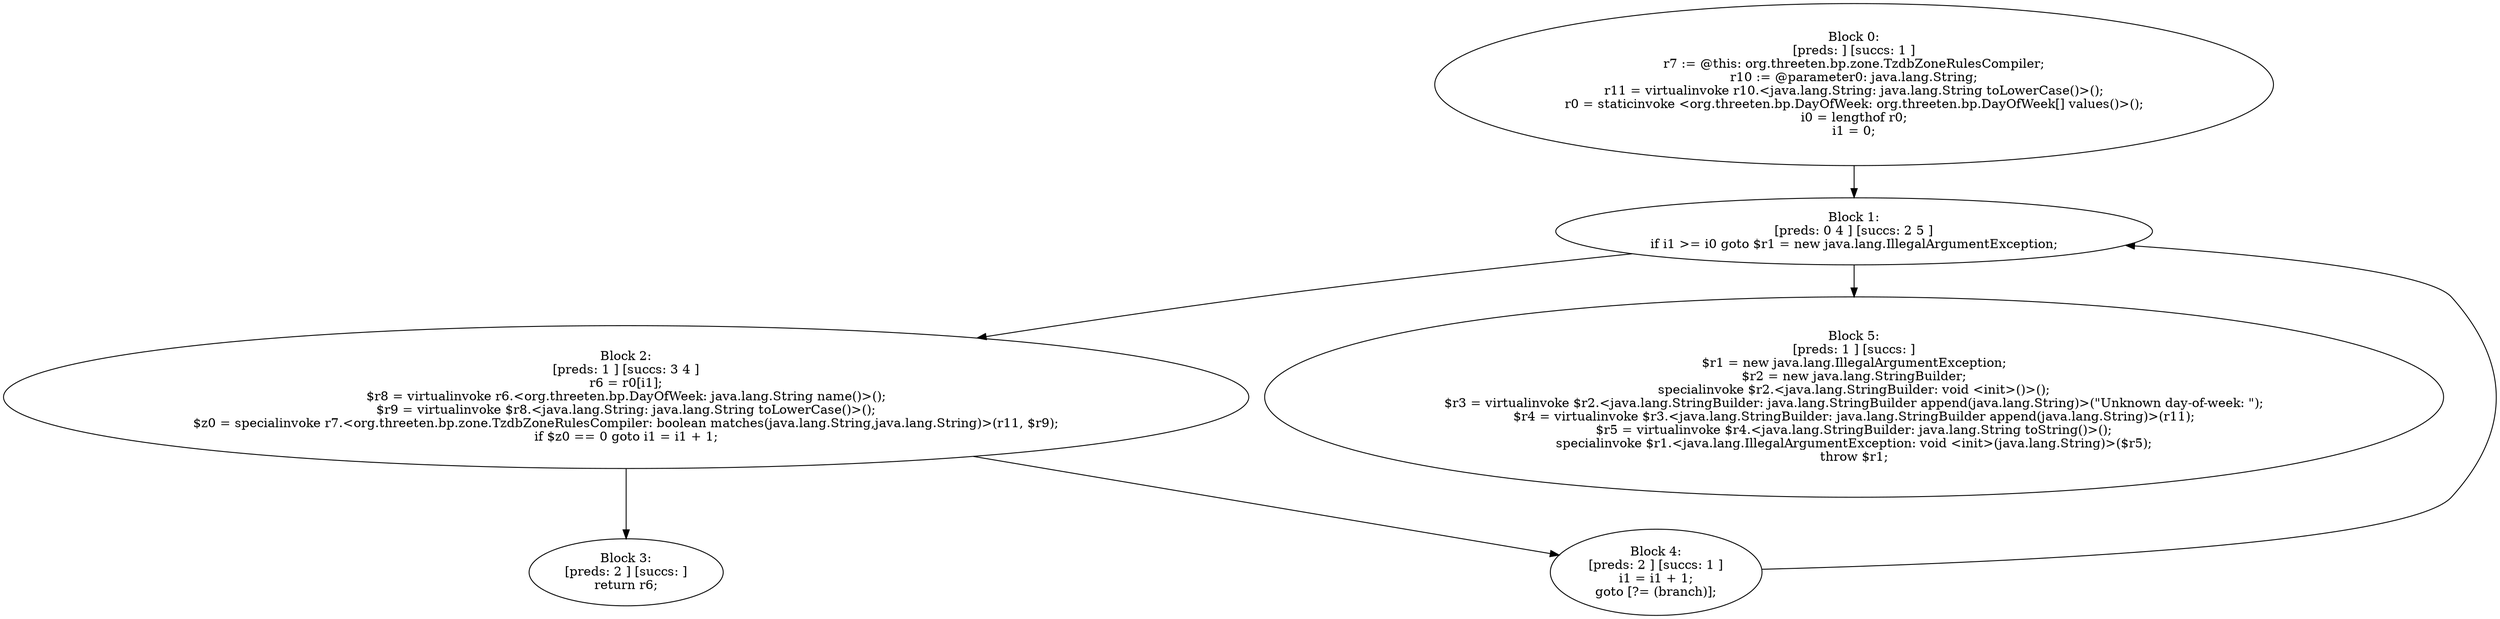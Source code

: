 digraph "unitGraph" {
    "Block 0:
[preds: ] [succs: 1 ]
r7 := @this: org.threeten.bp.zone.TzdbZoneRulesCompiler;
r10 := @parameter0: java.lang.String;
r11 = virtualinvoke r10.<java.lang.String: java.lang.String toLowerCase()>();
r0 = staticinvoke <org.threeten.bp.DayOfWeek: org.threeten.bp.DayOfWeek[] values()>();
i0 = lengthof r0;
i1 = 0;
"
    "Block 1:
[preds: 0 4 ] [succs: 2 5 ]
if i1 >= i0 goto $r1 = new java.lang.IllegalArgumentException;
"
    "Block 2:
[preds: 1 ] [succs: 3 4 ]
r6 = r0[i1];
$r8 = virtualinvoke r6.<org.threeten.bp.DayOfWeek: java.lang.String name()>();
$r9 = virtualinvoke $r8.<java.lang.String: java.lang.String toLowerCase()>();
$z0 = specialinvoke r7.<org.threeten.bp.zone.TzdbZoneRulesCompiler: boolean matches(java.lang.String,java.lang.String)>(r11, $r9);
if $z0 == 0 goto i1 = i1 + 1;
"
    "Block 3:
[preds: 2 ] [succs: ]
return r6;
"
    "Block 4:
[preds: 2 ] [succs: 1 ]
i1 = i1 + 1;
goto [?= (branch)];
"
    "Block 5:
[preds: 1 ] [succs: ]
$r1 = new java.lang.IllegalArgumentException;
$r2 = new java.lang.StringBuilder;
specialinvoke $r2.<java.lang.StringBuilder: void <init>()>();
$r3 = virtualinvoke $r2.<java.lang.StringBuilder: java.lang.StringBuilder append(java.lang.String)>(\"Unknown day-of-week: \");
$r4 = virtualinvoke $r3.<java.lang.StringBuilder: java.lang.StringBuilder append(java.lang.String)>(r11);
$r5 = virtualinvoke $r4.<java.lang.StringBuilder: java.lang.String toString()>();
specialinvoke $r1.<java.lang.IllegalArgumentException: void <init>(java.lang.String)>($r5);
throw $r1;
"
    "Block 0:
[preds: ] [succs: 1 ]
r7 := @this: org.threeten.bp.zone.TzdbZoneRulesCompiler;
r10 := @parameter0: java.lang.String;
r11 = virtualinvoke r10.<java.lang.String: java.lang.String toLowerCase()>();
r0 = staticinvoke <org.threeten.bp.DayOfWeek: org.threeten.bp.DayOfWeek[] values()>();
i0 = lengthof r0;
i1 = 0;
"->"Block 1:
[preds: 0 4 ] [succs: 2 5 ]
if i1 >= i0 goto $r1 = new java.lang.IllegalArgumentException;
";
    "Block 1:
[preds: 0 4 ] [succs: 2 5 ]
if i1 >= i0 goto $r1 = new java.lang.IllegalArgumentException;
"->"Block 2:
[preds: 1 ] [succs: 3 4 ]
r6 = r0[i1];
$r8 = virtualinvoke r6.<org.threeten.bp.DayOfWeek: java.lang.String name()>();
$r9 = virtualinvoke $r8.<java.lang.String: java.lang.String toLowerCase()>();
$z0 = specialinvoke r7.<org.threeten.bp.zone.TzdbZoneRulesCompiler: boolean matches(java.lang.String,java.lang.String)>(r11, $r9);
if $z0 == 0 goto i1 = i1 + 1;
";
    "Block 1:
[preds: 0 4 ] [succs: 2 5 ]
if i1 >= i0 goto $r1 = new java.lang.IllegalArgumentException;
"->"Block 5:
[preds: 1 ] [succs: ]
$r1 = new java.lang.IllegalArgumentException;
$r2 = new java.lang.StringBuilder;
specialinvoke $r2.<java.lang.StringBuilder: void <init>()>();
$r3 = virtualinvoke $r2.<java.lang.StringBuilder: java.lang.StringBuilder append(java.lang.String)>(\"Unknown day-of-week: \");
$r4 = virtualinvoke $r3.<java.lang.StringBuilder: java.lang.StringBuilder append(java.lang.String)>(r11);
$r5 = virtualinvoke $r4.<java.lang.StringBuilder: java.lang.String toString()>();
specialinvoke $r1.<java.lang.IllegalArgumentException: void <init>(java.lang.String)>($r5);
throw $r1;
";
    "Block 2:
[preds: 1 ] [succs: 3 4 ]
r6 = r0[i1];
$r8 = virtualinvoke r6.<org.threeten.bp.DayOfWeek: java.lang.String name()>();
$r9 = virtualinvoke $r8.<java.lang.String: java.lang.String toLowerCase()>();
$z0 = specialinvoke r7.<org.threeten.bp.zone.TzdbZoneRulesCompiler: boolean matches(java.lang.String,java.lang.String)>(r11, $r9);
if $z0 == 0 goto i1 = i1 + 1;
"->"Block 3:
[preds: 2 ] [succs: ]
return r6;
";
    "Block 2:
[preds: 1 ] [succs: 3 4 ]
r6 = r0[i1];
$r8 = virtualinvoke r6.<org.threeten.bp.DayOfWeek: java.lang.String name()>();
$r9 = virtualinvoke $r8.<java.lang.String: java.lang.String toLowerCase()>();
$z0 = specialinvoke r7.<org.threeten.bp.zone.TzdbZoneRulesCompiler: boolean matches(java.lang.String,java.lang.String)>(r11, $r9);
if $z0 == 0 goto i1 = i1 + 1;
"->"Block 4:
[preds: 2 ] [succs: 1 ]
i1 = i1 + 1;
goto [?= (branch)];
";
    "Block 4:
[preds: 2 ] [succs: 1 ]
i1 = i1 + 1;
goto [?= (branch)];
"->"Block 1:
[preds: 0 4 ] [succs: 2 5 ]
if i1 >= i0 goto $r1 = new java.lang.IllegalArgumentException;
";
}
